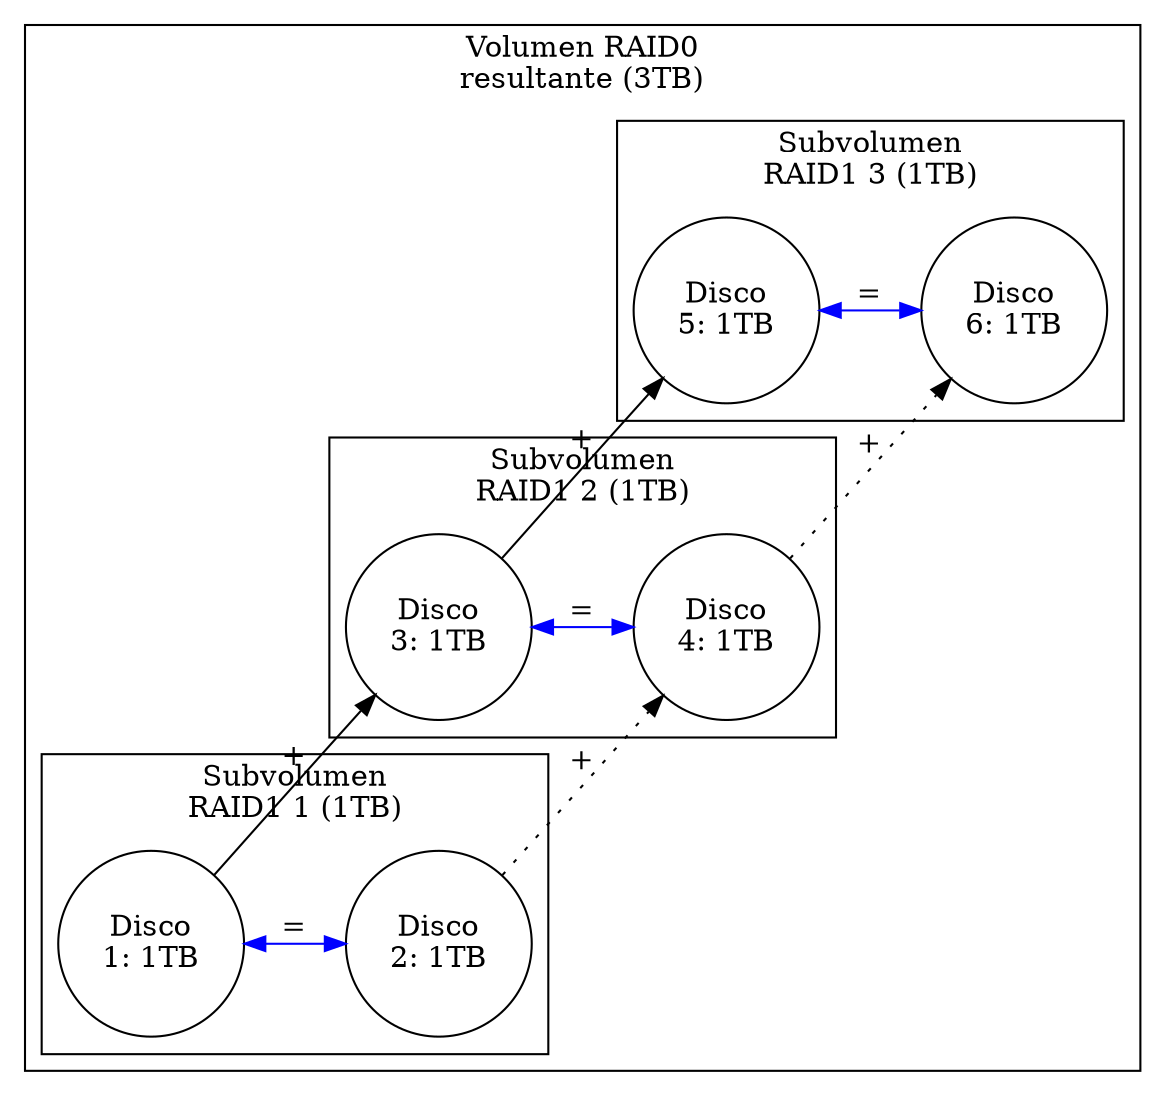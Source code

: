 #+begin_src dot :exports results :file ltxpng/raid_10.png
  digraph G {
          rankdir=LR;
	  node [shape=circle];
	  
          subgraph cluster_resulta {
                  label = "Volumen RAID0\nresultante (3TB)";
		  subgraph cluster_vol1 {
			  label = "Subvolumen\nRAID1 1 (1TB)";
			  1 -> 2 [label = "=", dir = both, color="blue"];
		  }
		  subgraph cluster_vol2 {
			  label = "Subvolumen\nRAID1 2 (1TB)";
			  3 -> 4 [label = "=", dir = both, color="blue"];
		  }
		  subgraph cluster_vol3 {
			  label = "Subvolumen\nRAID1 3 (1TB)";
			  5 -> 6 [label = "=", dir = both, color="blue"];
		  }
		  1 -> 3 [label = "+"];
		  3 -> 5 [label = "+"];
                  2 -> 4 [label = "+", style="dotted"];
                  4 -> 6 [label = "+", style="dotted"];
          }
          1 [label = "Disco\n1: 1TB"];
          2 [label = "Disco\n2: 1TB"];
          3 [label = "Disco\n3: 1TB"];
          4 [label = "Disco\n4: 1TB"];
          5 [label = "Disco\n5: 1TB"];
          6 [label = "Disco\n6: 1TB"];
  }
#+end_src
